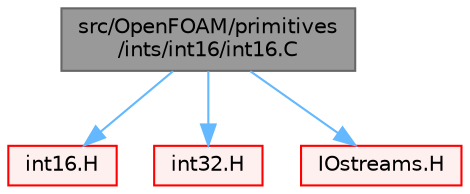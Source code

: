 digraph "src/OpenFOAM/primitives/ints/int16/int16.C"
{
 // LATEX_PDF_SIZE
  bgcolor="transparent";
  edge [fontname=Helvetica,fontsize=10,labelfontname=Helvetica,labelfontsize=10];
  node [fontname=Helvetica,fontsize=10,shape=box,height=0.2,width=0.4];
  Node1 [id="Node000001",label="src/OpenFOAM/primitives\l/ints/int16/int16.C",height=0.2,width=0.4,color="gray40", fillcolor="grey60", style="filled", fontcolor="black",tooltip=" "];
  Node1 -> Node2 [id="edge1_Node000001_Node000002",color="steelblue1",style="solid",tooltip=" "];
  Node2 [id="Node000002",label="int16.H",height=0.2,width=0.4,color="red", fillcolor="#FFF0F0", style="filled",URL="$int16_8H.html",tooltip="16bit signed integer. I/O is done as an int32."];
  Node1 -> Node17 [id="edge2_Node000001_Node000017",color="steelblue1",style="solid",tooltip=" "];
  Node17 [id="Node000017",label="int32.H",height=0.2,width=0.4,color="red", fillcolor="#FFF0F0", style="filled",URL="$int32_8H.html",tooltip="32bit signed integer"];
  Node1 -> Node19 [id="edge3_Node000001_Node000019",color="steelblue1",style="solid",tooltip=" "];
  Node19 [id="Node000019",label="IOstreams.H",height=0.2,width=0.4,color="red", fillcolor="#FFF0F0", style="filled",URL="$IOstreams_8H.html",tooltip="Useful combination of include files which define Sin, Sout and Serr and the use of IO streams general..."];
}
